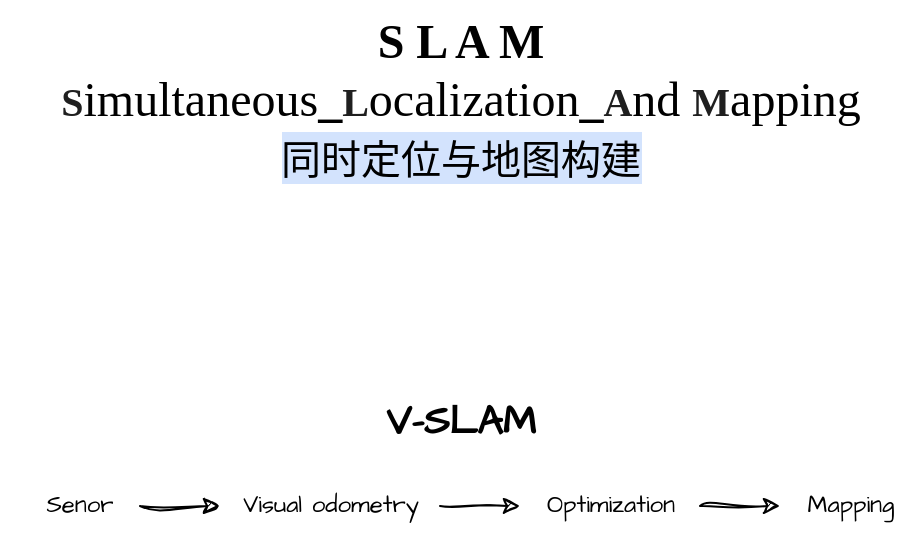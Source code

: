 <mxfile version="24.2.8" type="github">
  <diagram name="第 1 页" id="N5WkBDOv93kG68UDcrJX">
    <mxGraphModel dx="1221" dy="618" grid="1" gridSize="10" guides="1" tooltips="1" connect="1" arrows="1" fold="1" page="1" pageScale="1" pageWidth="827" pageHeight="1169" background="#ffffff" math="0" shadow="0">
      <root>
        <mxCell id="0" />
        <mxCell id="1" parent="0" />
        <mxCell id="YKivfOkcNHjNFwedgY8k-16" value="&lt;div style=&quot;&quot;&gt;&lt;font&gt;S L A M&lt;/font&gt;&lt;/div&gt;&lt;div style=&quot;&quot;&gt;&lt;font&gt;&lt;font color=&quot;#1f1f1f&quot;&gt;&lt;span style=&quot;font-size: 20px; text-wrap: wrap;&quot;&gt;S&lt;/span&gt;&lt;/font&gt;&lt;span style=&quot;font-weight: normal;&quot;&gt;imultaneous&lt;/span&gt;_&lt;font color=&quot;#1f1f1f&quot;&gt;&lt;span style=&quot;font-size: 20px; text-wrap: wrap;&quot;&gt;L&lt;/span&gt;&lt;/font&gt;&lt;span style=&quot;font-weight: normal;&quot;&gt;ocalization&lt;/span&gt;_&lt;font color=&quot;#1f1f1f&quot;&gt;&lt;span style=&quot;font-size: 20px; text-wrap: wrap;&quot;&gt;A&lt;/span&gt;&lt;/font&gt;&lt;span style=&quot;font-weight: normal;&quot;&gt;nd&amp;nbsp;&lt;/span&gt;&lt;font color=&quot;#1f1f1f&quot;&gt;&lt;span style=&quot;font-size: 20px; text-wrap: wrap;&quot;&gt;M&lt;/span&gt;&lt;/font&gt;&lt;span style=&quot;font-weight: normal;&quot;&gt;apping&lt;/span&gt;&lt;br&gt;&lt;/font&gt;&lt;/div&gt;&lt;div style=&quot;&quot;&gt;&lt;span style=&quot;background-image: linear-gradient(90deg, rgb(211, 227, 253) 50%, rgba(0, 0, 0, 0) 50%); background-position: 0% 0px; background-size: 200% 100%; background-repeat: no-repeat; background-attachment: initial; background-origin: initial; background-clip: initial; animation: 0.75s cubic-bezier(0.05, 0.7, 0.1, 1) 0.25s 1 normal forwards running highlight; text-align: left; font-weight: normal;&quot;&gt;&lt;font style=&quot;font-size: 20px;&quot;&gt;同时定位与地图构建&lt;/font&gt;&lt;/span&gt;&lt;span style=&quot;color: rgb(31, 31, 31); font-size: 20px; font-weight: 400; text-wrap: wrap; background-color: rgb(255, 255, 255);&quot;&gt;&lt;br&gt;&lt;/span&gt;&lt;/div&gt;" style="text;html=1;align=center;verticalAlign=middle;resizable=0;points=[];autosize=1;strokeColor=none;fillColor=none;fontSize=24;fontStyle=1;fontFamily=Comic Sans MS;" vertex="1" parent="1">
          <mxGeometry x="170" y="10" width="460" height="100" as="geometry" />
        </mxCell>
        <mxCell id="YKivfOkcNHjNFwedgY8k-20" value="&lt;b&gt;&lt;font style=&quot;font-size: 20px;&quot;&gt;V-SLAM&lt;/font&gt;&lt;/b&gt;" style="text;html=1;align=center;verticalAlign=middle;resizable=0;points=[];autosize=1;strokeColor=none;fillColor=none;fontFamily=Architects Daughter;fontSource=https%3A%2F%2Ffonts.googleapis.com%2Fcss%3Ffamily%3DArchitects%2BDaughter;" vertex="1" parent="1">
          <mxGeometry x="350" y="200" width="100" height="40" as="geometry" />
        </mxCell>
        <mxCell id="YKivfOkcNHjNFwedgY8k-28" value="" style="edgeStyle=orthogonalEdgeStyle;rounded=0;sketch=1;hachureGap=4;jiggle=2;curveFitting=1;orthogonalLoop=1;jettySize=auto;html=1;fontFamily=Architects Daughter;fontSource=https%3A%2F%2Ffonts.googleapis.com%2Fcss%3Ffamily%3DArchitects%2BDaughter;" edge="1" parent="1" source="YKivfOkcNHjNFwedgY8k-22" target="YKivfOkcNHjNFwedgY8k-25">
          <mxGeometry relative="1" as="geometry" />
        </mxCell>
        <mxCell id="YKivfOkcNHjNFwedgY8k-22" value="Senor" style="text;html=1;align=center;verticalAlign=middle;whiteSpace=wrap;rounded=0;fontFamily=Architects Daughter;fontSource=https%3A%2F%2Ffonts.googleapis.com%2Fcss%3Ffamily%3DArchitects%2BDaughter;" vertex="1" parent="1">
          <mxGeometry x="180" y="248" width="60" height="30" as="geometry" />
        </mxCell>
        <mxCell id="YKivfOkcNHjNFwedgY8k-29" value="" style="edgeStyle=orthogonalEdgeStyle;rounded=0;sketch=1;hachureGap=4;jiggle=2;curveFitting=1;orthogonalLoop=1;jettySize=auto;html=1;fontFamily=Architects Daughter;fontSource=https%3A%2F%2Ffonts.googleapis.com%2Fcss%3Ffamily%3DArchitects%2BDaughter;" edge="1" parent="1" source="YKivfOkcNHjNFwedgY8k-25" target="YKivfOkcNHjNFwedgY8k-26">
          <mxGeometry relative="1" as="geometry" />
        </mxCell>
        <mxCell id="YKivfOkcNHjNFwedgY8k-25" value="Visual odometry" style="text;html=1;align=center;verticalAlign=middle;resizable=0;points=[];autosize=1;strokeColor=none;fillColor=none;fontFamily=Architects Daughter;fontSource=https%3A%2F%2Ffonts.googleapis.com%2Fcss%3Ffamily%3DArchitects%2BDaughter;" vertex="1" parent="1">
          <mxGeometry x="280" y="248" width="110" height="30" as="geometry" />
        </mxCell>
        <mxCell id="YKivfOkcNHjNFwedgY8k-30" value="" style="edgeStyle=orthogonalEdgeStyle;rounded=0;sketch=1;hachureGap=4;jiggle=2;curveFitting=1;orthogonalLoop=1;jettySize=auto;html=1;fontFamily=Architects Daughter;fontSource=https%3A%2F%2Ffonts.googleapis.com%2Fcss%3Ffamily%3DArchitects%2BDaughter;" edge="1" parent="1" source="YKivfOkcNHjNFwedgY8k-26" target="YKivfOkcNHjNFwedgY8k-27">
          <mxGeometry relative="1" as="geometry" />
        </mxCell>
        <mxCell id="YKivfOkcNHjNFwedgY8k-26" value="Optimization" style="text;html=1;align=center;verticalAlign=middle;resizable=0;points=[];autosize=1;strokeColor=none;fillColor=none;fontFamily=Architects Daughter;fontSource=https%3A%2F%2Ffonts.googleapis.com%2Fcss%3Ffamily%3DArchitects%2BDaughter;" vertex="1" parent="1">
          <mxGeometry x="430" y="248" width="90" height="30" as="geometry" />
        </mxCell>
        <mxCell id="YKivfOkcNHjNFwedgY8k-27" value="Mapping" style="text;html=1;align=center;verticalAlign=middle;resizable=0;points=[];autosize=1;strokeColor=none;fillColor=none;fontFamily=Architects Daughter;fontSource=https%3A%2F%2Ffonts.googleapis.com%2Fcss%3Ffamily%3DArchitects%2BDaughter;" vertex="1" parent="1">
          <mxGeometry x="560" y="248" width="70" height="30" as="geometry" />
        </mxCell>
      </root>
    </mxGraphModel>
  </diagram>
</mxfile>
